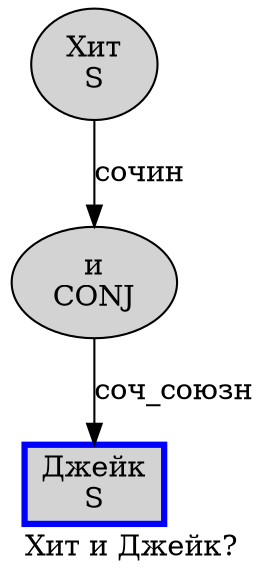 digraph SENTENCE_3178 {
	graph [label="Хит и Джейк?"]
	node [style=filled]
		0 [label="Хит
S" color="" fillcolor=lightgray penwidth=1 shape=ellipse]
		1 [label="и
CONJ" color="" fillcolor=lightgray penwidth=1 shape=ellipse]
		2 [label="Джейк
S" color=blue fillcolor=lightgray penwidth=3 shape=box]
			1 -> 2 [label="соч_союзн"]
			0 -> 1 [label="сочин"]
}